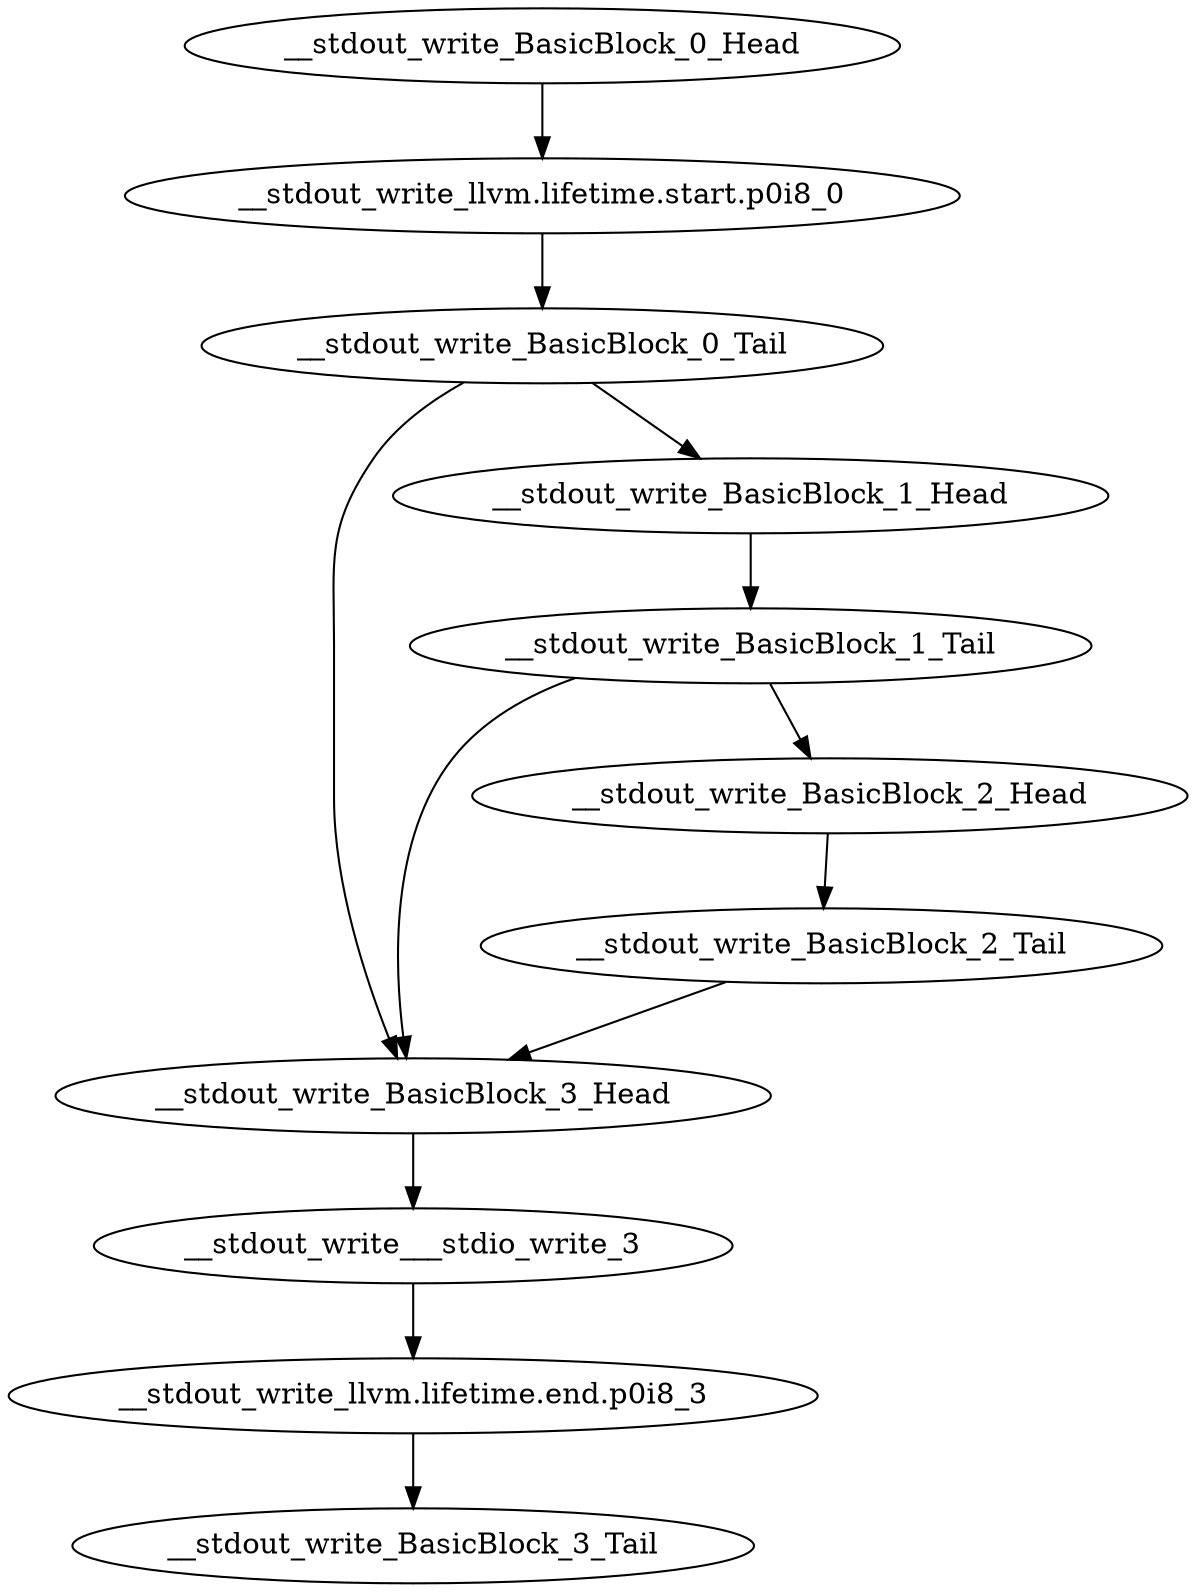 digraph G {
    "__stdout_write_BasicBlock_3_Head" -> "__stdout_write___stdio_write_3"
    "__stdout_write_llvm.lifetime.end.p0i8_3" -> "__stdout_write_BasicBlock_3_Tail"
    "__stdout_write_BasicBlock_0_Tail" -> "__stdout_write_BasicBlock_3_Head"
    "__stdout_write_BasicBlock_0_Tail" -> "__stdout_write_BasicBlock_1_Head"
    "__stdout_write_BasicBlock_1_Tail" -> "__stdout_write_BasicBlock_3_Head"
    "__stdout_write_BasicBlock_1_Tail" -> "__stdout_write_BasicBlock_2_Head"
    "__stdout_write_BasicBlock_1_Head" -> "__stdout_write_BasicBlock_1_Tail"
    "__stdout_write_llvm.lifetime.start.p0i8_0" -> "__stdout_write_BasicBlock_0_Tail"
    "__stdout_write_BasicBlock_2_Head" -> "__stdout_write_BasicBlock_2_Tail"
    "__stdout_write_BasicBlock_0_Head" -> "__stdout_write_llvm.lifetime.start.p0i8_0"
    "__stdout_write_BasicBlock_2_Tail" -> "__stdout_write_BasicBlock_3_Head"
    "__stdout_write___stdio_write_3" -> "__stdout_write_llvm.lifetime.end.p0i8_3"
}
